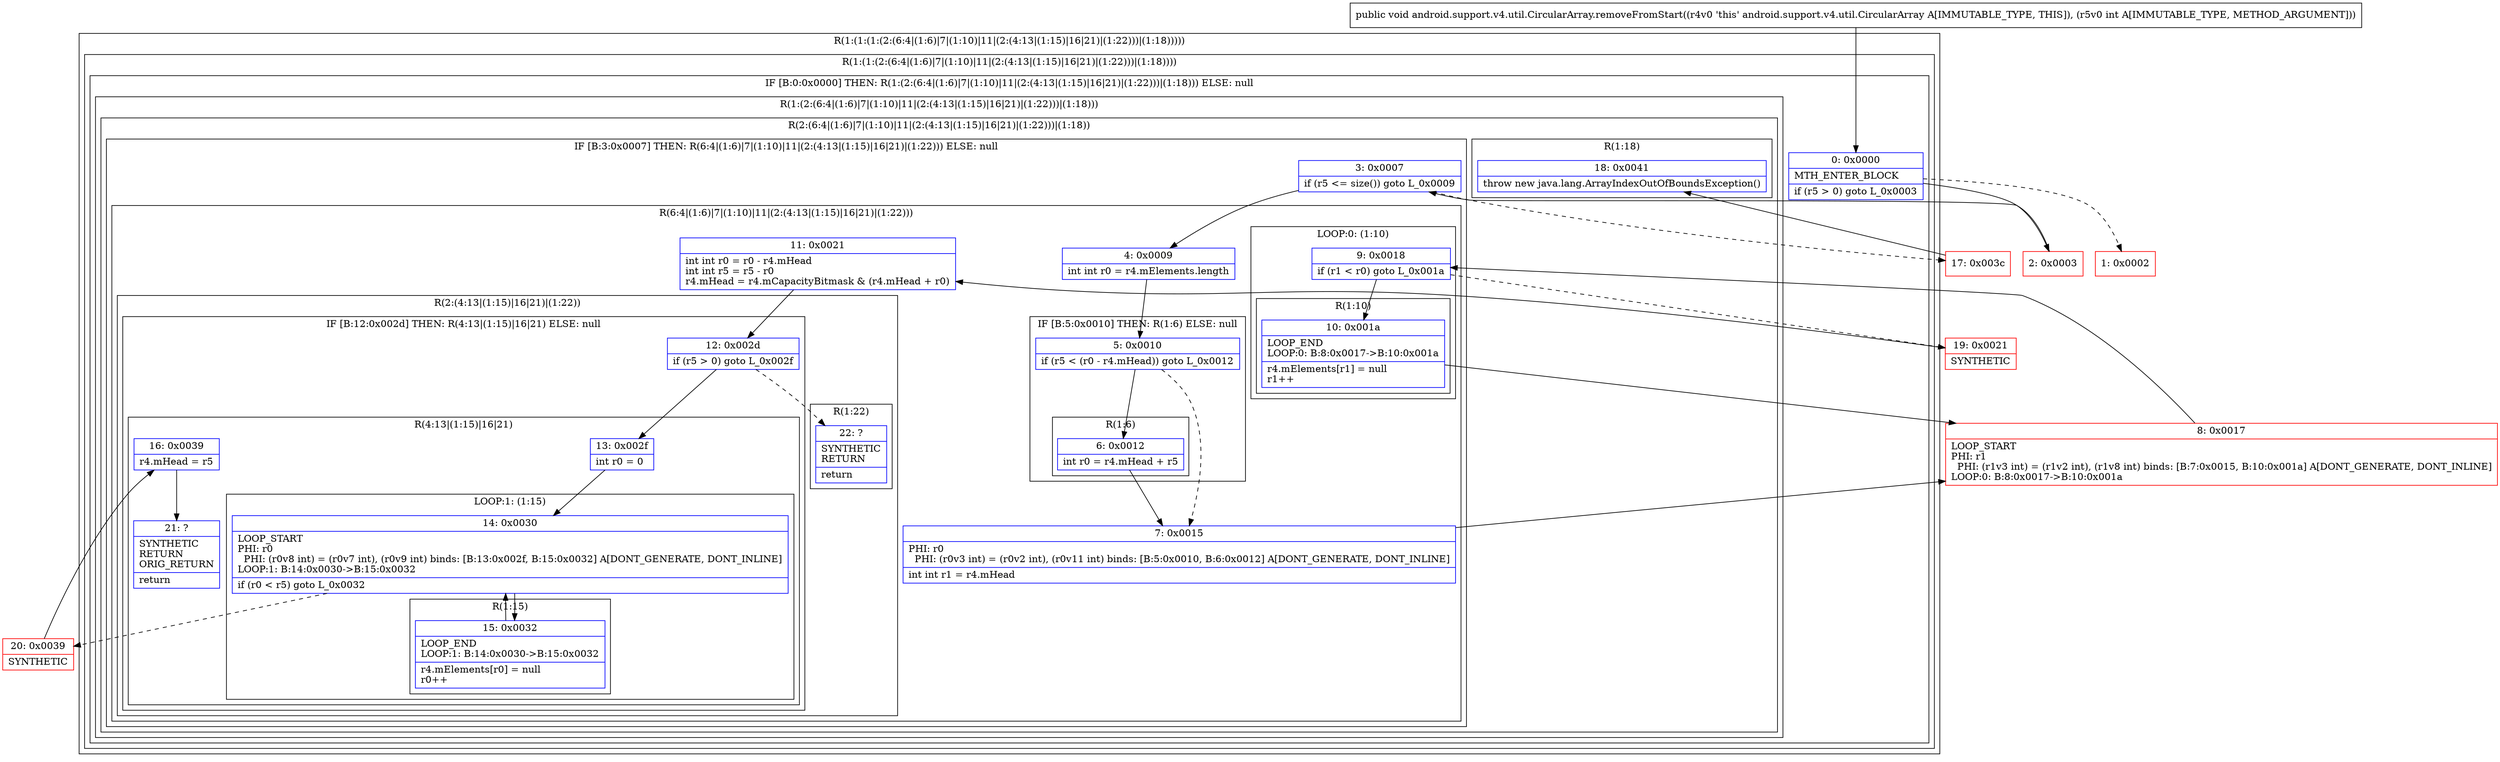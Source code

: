 digraph "CFG forandroid.support.v4.util.CircularArray.removeFromStart(I)V" {
subgraph cluster_Region_1158868239 {
label = "R(1:(1:(1:(2:(6:4|(1:6)|7|(1:10)|11|(2:(4:13|(1:15)|16|21)|(1:22)))|(1:18)))))";
node [shape=record,color=blue];
subgraph cluster_Region_1636304419 {
label = "R(1:(1:(2:(6:4|(1:6)|7|(1:10)|11|(2:(4:13|(1:15)|16|21)|(1:22)))|(1:18))))";
node [shape=record,color=blue];
subgraph cluster_IfRegion_242539281 {
label = "IF [B:0:0x0000] THEN: R(1:(2:(6:4|(1:6)|7|(1:10)|11|(2:(4:13|(1:15)|16|21)|(1:22)))|(1:18))) ELSE: null";
node [shape=record,color=blue];
Node_0 [shape=record,label="{0\:\ 0x0000|MTH_ENTER_BLOCK\l|if (r5 \> 0) goto L_0x0003\l}"];
subgraph cluster_Region_519854384 {
label = "R(1:(2:(6:4|(1:6)|7|(1:10)|11|(2:(4:13|(1:15)|16|21)|(1:22)))|(1:18)))";
node [shape=record,color=blue];
subgraph cluster_Region_1280615797 {
label = "R(2:(6:4|(1:6)|7|(1:10)|11|(2:(4:13|(1:15)|16|21)|(1:22)))|(1:18))";
node [shape=record,color=blue];
subgraph cluster_IfRegion_1833700290 {
label = "IF [B:3:0x0007] THEN: R(6:4|(1:6)|7|(1:10)|11|(2:(4:13|(1:15)|16|21)|(1:22))) ELSE: null";
node [shape=record,color=blue];
Node_3 [shape=record,label="{3\:\ 0x0007|if (r5 \<= size()) goto L_0x0009\l}"];
subgraph cluster_Region_2019688364 {
label = "R(6:4|(1:6)|7|(1:10)|11|(2:(4:13|(1:15)|16|21)|(1:22)))";
node [shape=record,color=blue];
Node_4 [shape=record,label="{4\:\ 0x0009|int int r0 = r4.mElements.length\l}"];
subgraph cluster_IfRegion_1832469367 {
label = "IF [B:5:0x0010] THEN: R(1:6) ELSE: null";
node [shape=record,color=blue];
Node_5 [shape=record,label="{5\:\ 0x0010|if (r5 \< (r0 \- r4.mHead)) goto L_0x0012\l}"];
subgraph cluster_Region_724679483 {
label = "R(1:6)";
node [shape=record,color=blue];
Node_6 [shape=record,label="{6\:\ 0x0012|int r0 = r4.mHead + r5\l}"];
}
}
Node_7 [shape=record,label="{7\:\ 0x0015|PHI: r0 \l  PHI: (r0v3 int) = (r0v2 int), (r0v11 int) binds: [B:5:0x0010, B:6:0x0012] A[DONT_GENERATE, DONT_INLINE]\l|int int r1 = r4.mHead\l}"];
subgraph cluster_LoopRegion_1569739208 {
label = "LOOP:0: (1:10)";
node [shape=record,color=blue];
Node_9 [shape=record,label="{9\:\ 0x0018|if (r1 \< r0) goto L_0x001a\l}"];
subgraph cluster_Region_721115465 {
label = "R(1:10)";
node [shape=record,color=blue];
Node_10 [shape=record,label="{10\:\ 0x001a|LOOP_END\lLOOP:0: B:8:0x0017\-\>B:10:0x001a\l|r4.mElements[r1] = null\lr1++\l}"];
}
}
Node_11 [shape=record,label="{11\:\ 0x0021|int int r0 = r0 \- r4.mHead\lint int r5 = r5 \- r0\lr4.mHead = r4.mCapacityBitmask & (r4.mHead + r0)\l}"];
subgraph cluster_Region_1170794793 {
label = "R(2:(4:13|(1:15)|16|21)|(1:22))";
node [shape=record,color=blue];
subgraph cluster_IfRegion_213239630 {
label = "IF [B:12:0x002d] THEN: R(4:13|(1:15)|16|21) ELSE: null";
node [shape=record,color=blue];
Node_12 [shape=record,label="{12\:\ 0x002d|if (r5 \> 0) goto L_0x002f\l}"];
subgraph cluster_Region_1953568251 {
label = "R(4:13|(1:15)|16|21)";
node [shape=record,color=blue];
Node_13 [shape=record,label="{13\:\ 0x002f|int r0 = 0\l}"];
subgraph cluster_LoopRegion_732962644 {
label = "LOOP:1: (1:15)";
node [shape=record,color=blue];
Node_14 [shape=record,label="{14\:\ 0x0030|LOOP_START\lPHI: r0 \l  PHI: (r0v8 int) = (r0v7 int), (r0v9 int) binds: [B:13:0x002f, B:15:0x0032] A[DONT_GENERATE, DONT_INLINE]\lLOOP:1: B:14:0x0030\-\>B:15:0x0032\l|if (r0 \< r5) goto L_0x0032\l}"];
subgraph cluster_Region_70265645 {
label = "R(1:15)";
node [shape=record,color=blue];
Node_15 [shape=record,label="{15\:\ 0x0032|LOOP_END\lLOOP:1: B:14:0x0030\-\>B:15:0x0032\l|r4.mElements[r0] = null\lr0++\l}"];
}
}
Node_16 [shape=record,label="{16\:\ 0x0039|r4.mHead = r5\l}"];
Node_21 [shape=record,label="{21\:\ ?|SYNTHETIC\lRETURN\lORIG_RETURN\l|return\l}"];
}
}
subgraph cluster_Region_964763001 {
label = "R(1:22)";
node [shape=record,color=blue];
Node_22 [shape=record,label="{22\:\ ?|SYNTHETIC\lRETURN\l|return\l}"];
}
}
}
}
subgraph cluster_Region_1343715377 {
label = "R(1:18)";
node [shape=record,color=blue];
Node_18 [shape=record,label="{18\:\ 0x0041|throw new java.lang.ArrayIndexOutOfBoundsException()\l}"];
}
}
}
}
}
}
Node_1 [shape=record,color=red,label="{1\:\ 0x0002}"];
Node_2 [shape=record,color=red,label="{2\:\ 0x0003}"];
Node_8 [shape=record,color=red,label="{8\:\ 0x0017|LOOP_START\lPHI: r1 \l  PHI: (r1v3 int) = (r1v2 int), (r1v8 int) binds: [B:7:0x0015, B:10:0x001a] A[DONT_GENERATE, DONT_INLINE]\lLOOP:0: B:8:0x0017\-\>B:10:0x001a\l}"];
Node_17 [shape=record,color=red,label="{17\:\ 0x003c}"];
Node_19 [shape=record,color=red,label="{19\:\ 0x0021|SYNTHETIC\l}"];
Node_20 [shape=record,color=red,label="{20\:\ 0x0039|SYNTHETIC\l}"];
MethodNode[shape=record,label="{public void android.support.v4.util.CircularArray.removeFromStart((r4v0 'this' android.support.v4.util.CircularArray A[IMMUTABLE_TYPE, THIS]), (r5v0 int A[IMMUTABLE_TYPE, METHOD_ARGUMENT])) }"];
MethodNode -> Node_0;
Node_0 -> Node_1[style=dashed];
Node_0 -> Node_2;
Node_3 -> Node_4;
Node_3 -> Node_17[style=dashed];
Node_4 -> Node_5;
Node_5 -> Node_6;
Node_5 -> Node_7[style=dashed];
Node_6 -> Node_7;
Node_7 -> Node_8;
Node_9 -> Node_10;
Node_9 -> Node_19[style=dashed];
Node_10 -> Node_8;
Node_11 -> Node_12;
Node_12 -> Node_13;
Node_12 -> Node_22[style=dashed];
Node_13 -> Node_14;
Node_14 -> Node_15;
Node_14 -> Node_20[style=dashed];
Node_15 -> Node_14;
Node_16 -> Node_21;
Node_2 -> Node_3;
Node_8 -> Node_9;
Node_17 -> Node_18;
Node_19 -> Node_11;
Node_20 -> Node_16;
}

